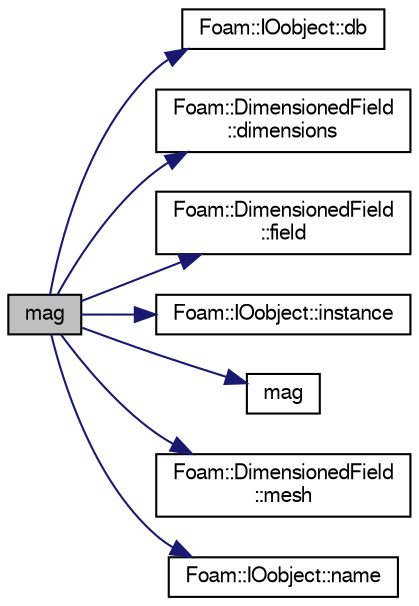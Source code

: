 digraph "mag"
{
  bgcolor="transparent";
  edge [fontname="FreeSans",fontsize="10",labelfontname="FreeSans",labelfontsize="10"];
  node [fontname="FreeSans",fontsize="10",shape=record];
  rankdir="LR";
  Node59006 [label="mag",height=0.2,width=0.4,color="black", fillcolor="grey75", style="filled", fontcolor="black"];
  Node59006 -> Node59007 [color="midnightblue",fontsize="10",style="solid",fontname="FreeSans"];
  Node59007 [label="Foam::IOobject::db",height=0.2,width=0.4,color="black",URL="$a26142.html#a65cc75d9f80b1df5c3184fb2274a97f1",tooltip="Return the local objectRegistry. "];
  Node59006 -> Node59008 [color="midnightblue",fontsize="10",style="solid",fontname="FreeSans"];
  Node59008 [label="Foam::DimensionedField\l::dimensions",height=0.2,width=0.4,color="black",URL="$a26390.html#a66989c1e0666e0d0c93a2056ce75599e",tooltip="Return dimensions. "];
  Node59006 -> Node59009 [color="midnightblue",fontsize="10",style="solid",fontname="FreeSans"];
  Node59009 [label="Foam::DimensionedField\l::field",height=0.2,width=0.4,color="black",URL="$a26390.html#a969c81597ae68f5a36efafe599ec1e89"];
  Node59006 -> Node59010 [color="midnightblue",fontsize="10",style="solid",fontname="FreeSans"];
  Node59010 [label="Foam::IOobject::instance",height=0.2,width=0.4,color="black",URL="$a26142.html#acac6de003b420b848571b5064e50ed89"];
  Node59006 -> Node59011 [color="midnightblue",fontsize="10",style="solid",fontname="FreeSans"];
  Node59011 [label="mag",height=0.2,width=0.4,color="black",URL="$a21124.html#a929da2a3fdcf3dacbbe0487d3a330dae"];
  Node59006 -> Node59012 [color="midnightblue",fontsize="10",style="solid",fontname="FreeSans"];
  Node59012 [label="Foam::DimensionedField\l::mesh",height=0.2,width=0.4,color="black",URL="$a26390.html#a8f1110830348a1448a14ab5e3cf47e3b",tooltip="Return mesh. "];
  Node59006 -> Node59013 [color="midnightblue",fontsize="10",style="solid",fontname="FreeSans"];
  Node59013 [label="Foam::IOobject::name",height=0.2,width=0.4,color="black",URL="$a26142.html#acc80e00a8ac919288fb55bd14cc88bf6",tooltip="Return name. "];
}
